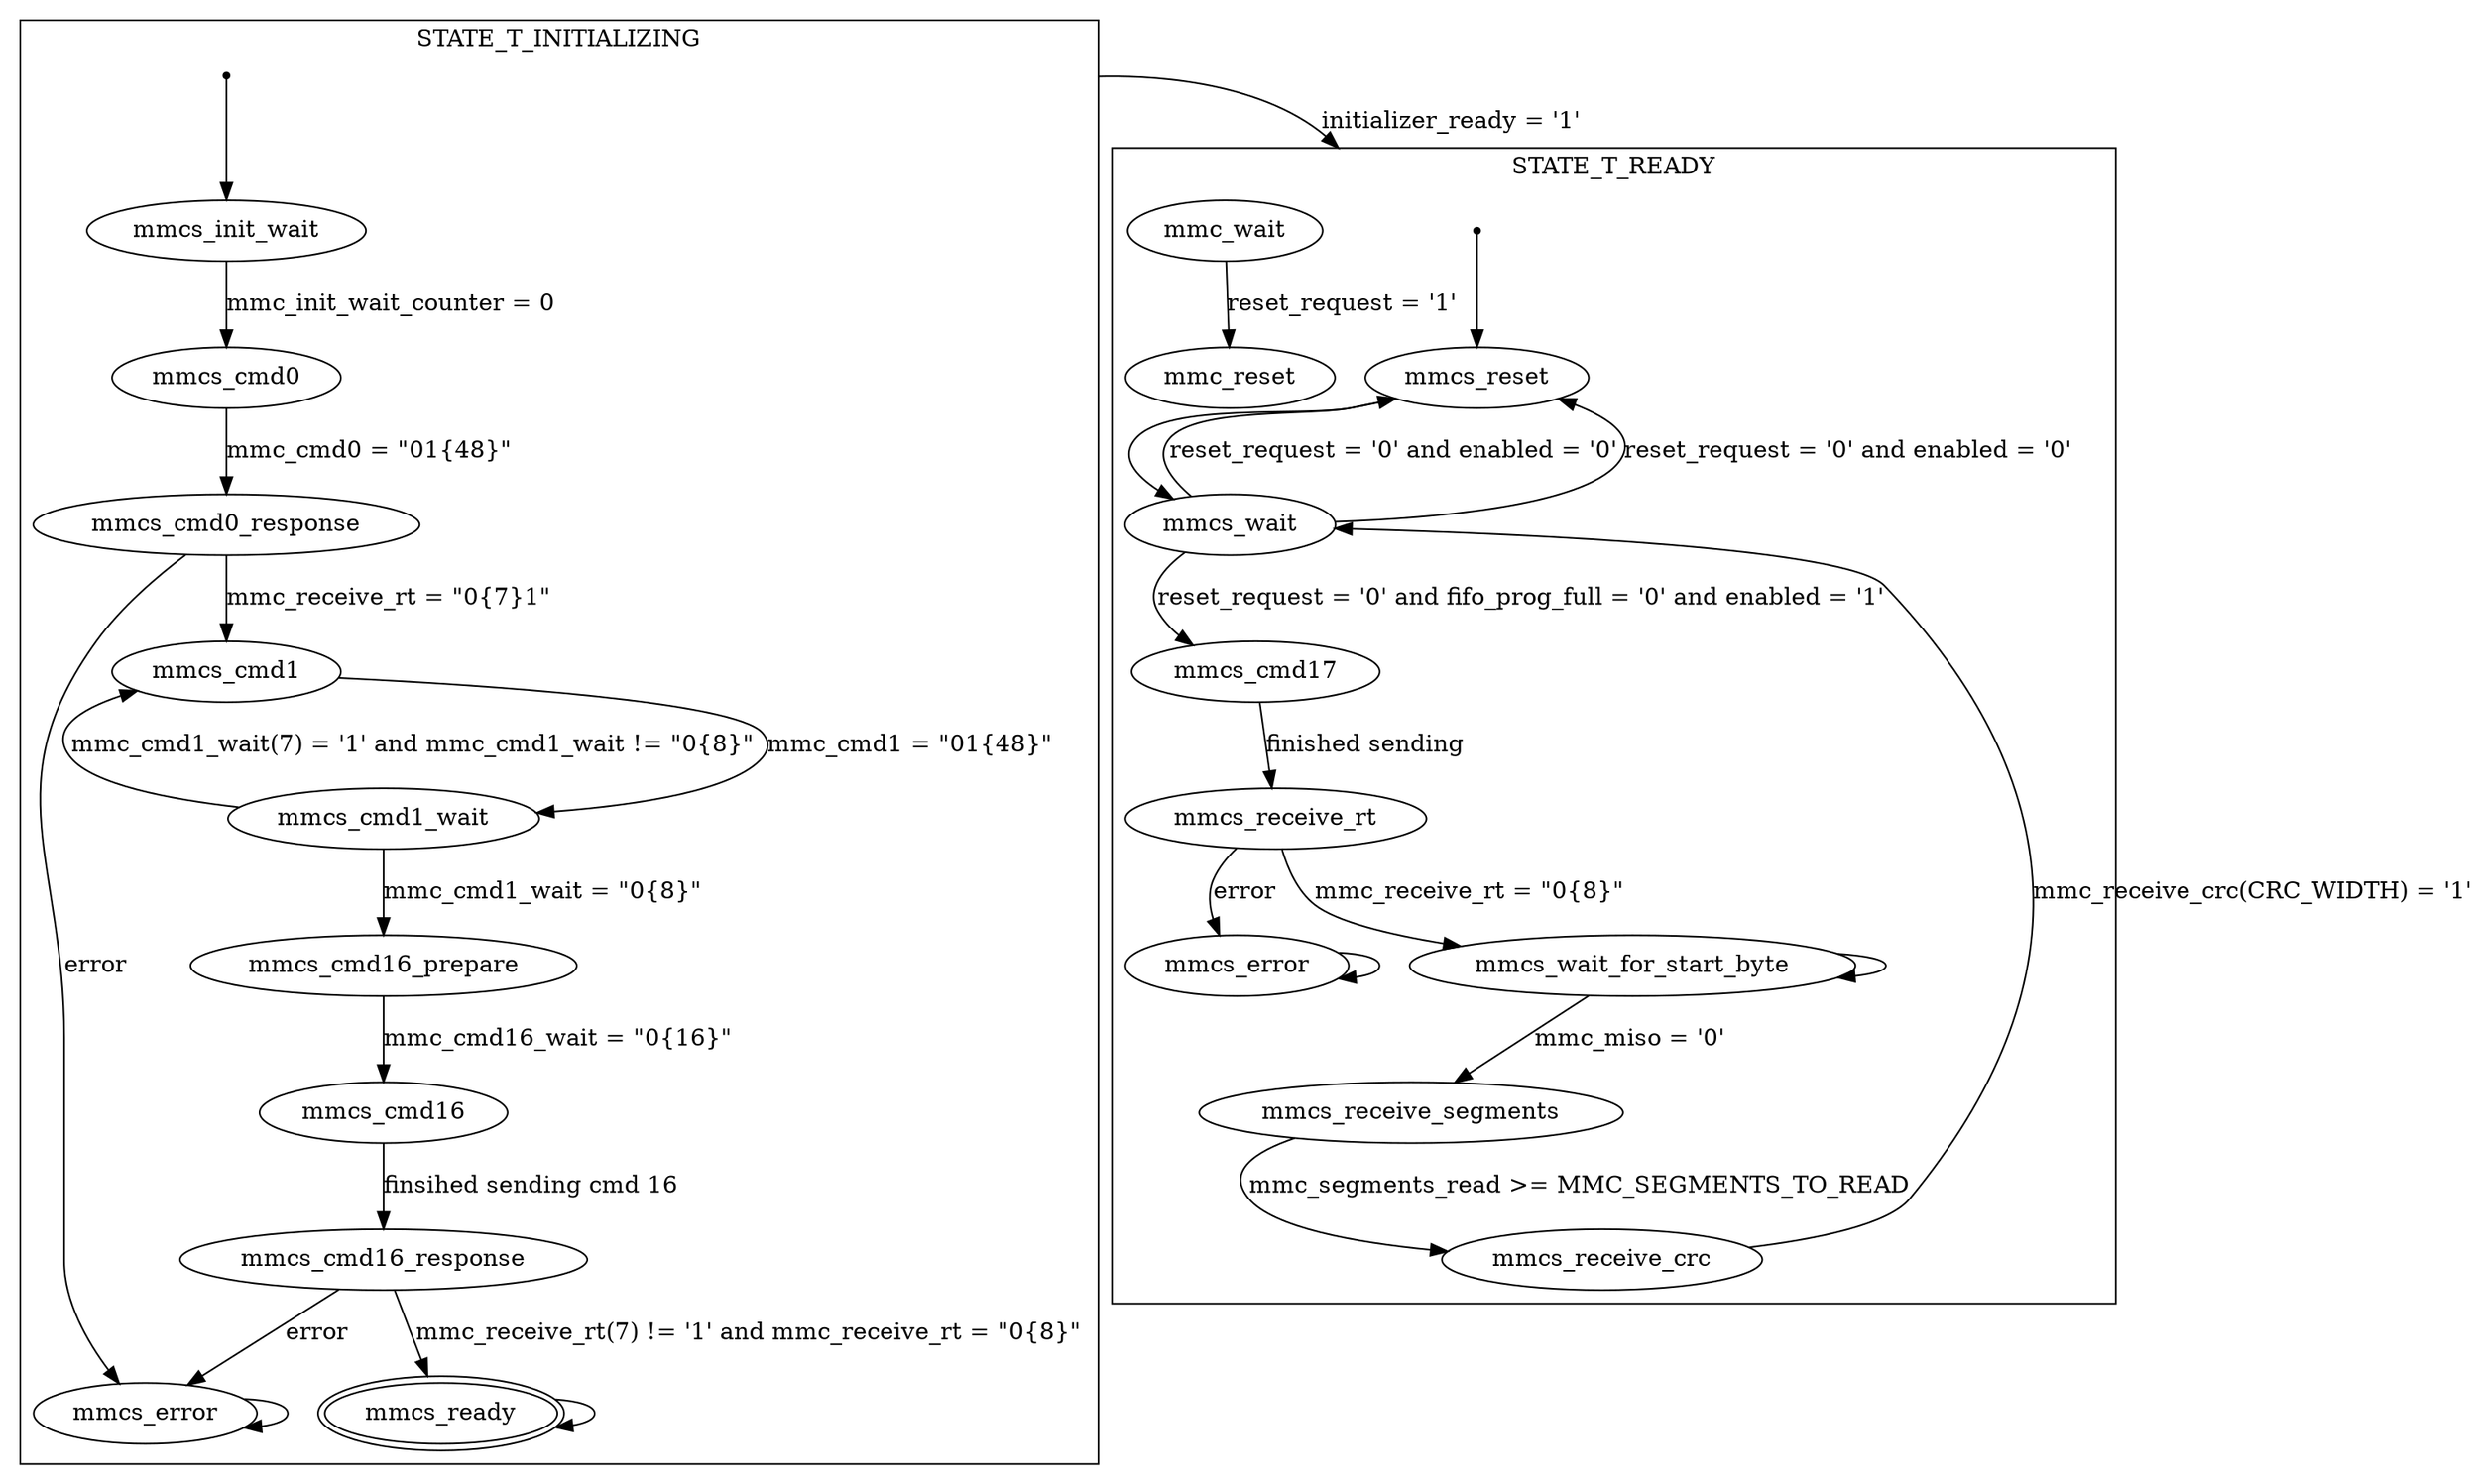 digraph G {
	graph [compound=true];

	start0 [shape=point];
	start1 [shape=point];
	mmcs_ready [peripheries=2];

	DUMMY_0 -> DUMMY_1 [ltail=cluster_0 lhead=cluster_1 label="initializer_ready = '1'"];

	subgraph cluster_0 {
		label = "STATE_T_INITIALIZING";

		DUMMY_0 [shape=point style=invis]

		mmcs_error_initializer [label=mmcs_error];
		start0 -> mmcs_init_wait 
		mmcs_init_wait -> mmcs_cmd0 [label="mmc_init_wait_counter = 0"] 
		mmcs_cmd0 -> mmcs_cmd0_response [label="mmc_cmd0 = \"01{48}\""]
		mmcs_cmd0_response -> mmcs_cmd1 [label="mmc_receive_rt = \"0{7}1\""] 
		mmcs_cmd1 -> mmcs_cmd1_wait [label="mmc_cmd1 = \"01{48}\""]
		mmcs_cmd1_wait -> mmcs_cmd16_prepare [label="mmc_cmd1_wait = \"0{8}\""]
		mmcs_cmd1_wait -> mmcs_cmd1 [label="mmc_cmd1_wait(7) = '1' and mmc_cmd1_wait != \"0{8}\""]
		mmcs_cmd16_prepare -> mmcs_cmd16 [label="mmc_cmd16_wait = \"0{16}\""]
		mmcs_cmd16 -> mmcs_cmd16_response [label="finsihed sending cmd 16"]
		mmcs_cmd16_response-> mmcs_ready [label="mmc_receive_rt(7) != '1' and mmc_receive_rt = \"0{8}\""];
		mmcs_ready -> mmcs_ready;

		//{rank=same; start0 mmcs_init_wait mmcs_cmd0 mmcs_cmd0_response mmcs_cmd1 mmcs_cmd1_wait 
		//	mmcs_cmd16_prepare mmcs_cmd16 mmcs_cmd16_response mmcs_ready}

		mmcs_cmd16_response -> mmcs_error_initializer [label="error"];
		mmcs_cmd0_response -> mmcs_error_initializer [label="error"];
		mmcs_error_initializer -> mmcs_error_initializer;
	}

	subgraph cluster_1 {
		label = "STATE_T_READY";

		DUMMY_1 [shape=point style=invis]

		mmcs_error_reader [label=mmcs_error];

		start1 -> mmcs_reset
		mmcs_reset -> mmcs_wait
		mmcs_wait -> mmcs_cmd17 [label="reset_request = '0' and fifo_prog_full = '0' and enabled = '1'"]
		mmcs_wait -> mmcs_reset [label="reset_request = '0' and enabled = '0'"]
		mmcs_wait -> mmcs_reset [label="reset_request = '0' and enabled = '0'"] 
		mmc_wait -> mmc_reset [label="reset_request = '1'"]
		mmcs_cmd17 -> mmcs_receive_rt [label="finished sending"]
		mmcs_receive_rt -> mmcs_wait_for_start_byte [label="mmc_receive_rt = \"0{8}\""]
		mmcs_wait_for_start_byte -> mmcs_receive_segments [label="mmc_miso = '0'"]
		mmcs_receive_segments -> mmcs_receive_crc [label="mmc_segments_read >= MMC_SEGMENTS_TO_READ"]
		mmcs_receive_crc -> mmcs_wait [label="mmc_receive_crc(CRC_WIDTH) = '1'"]

		//{rank=same; start1 mmcs_reset mcs_wait mmcs_cmd17 mmcs_receive_rt mmcs_wait_for_start_byte 
		//	mmcs_receive_segments mmcs_receive_crc mmcs_wait}

		mmcs_wait_for_start_byte -> mmcs_wait_for_start_byte;
		mmcs_receive_rt -> mmcs_error_reader [label="error"];
		mmcs_error_reader -> mmcs_error_reader;
	}
}

